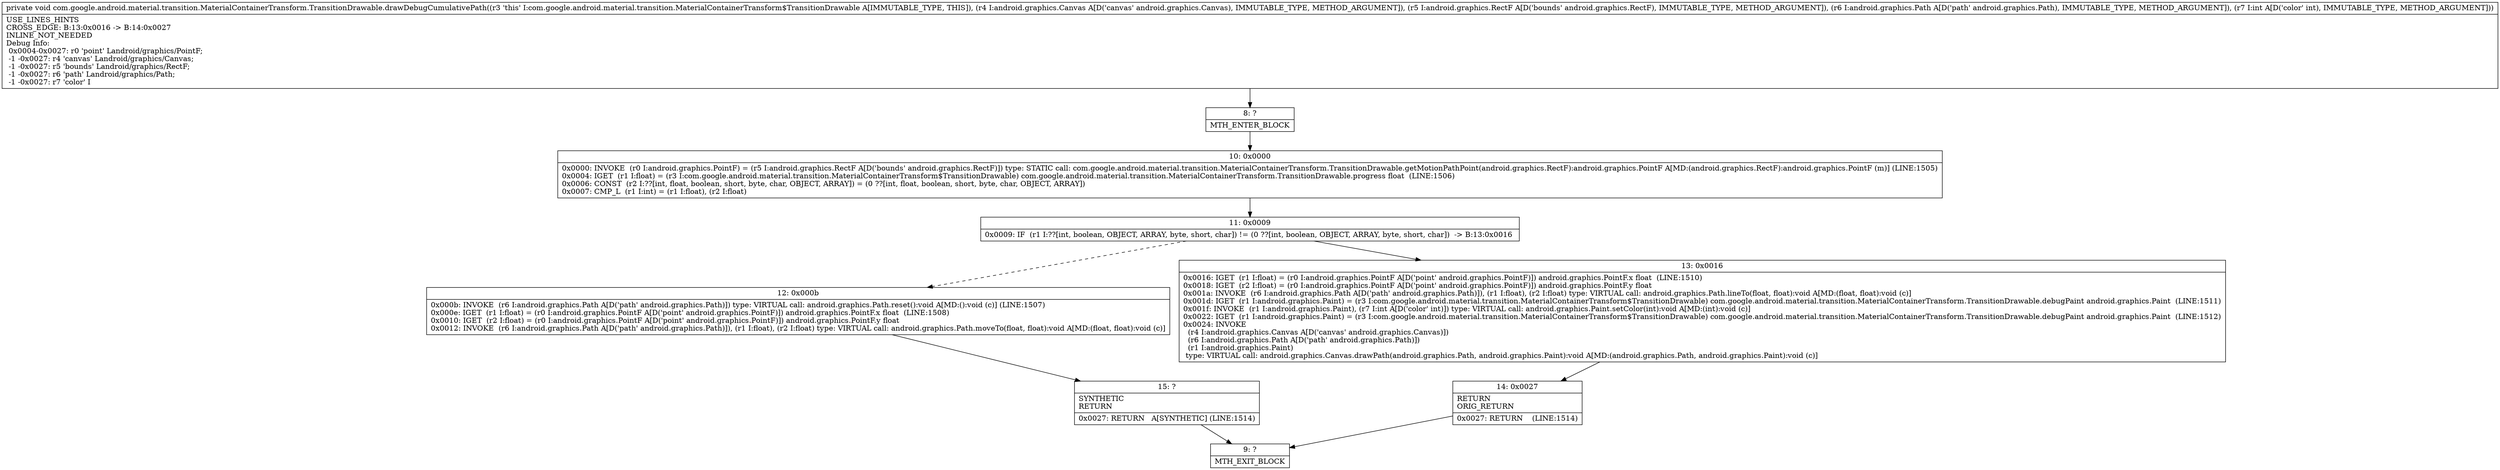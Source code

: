 digraph "CFG forcom.google.android.material.transition.MaterialContainerTransform.TransitionDrawable.drawDebugCumulativePath(Landroid\/graphics\/Canvas;Landroid\/graphics\/RectF;Landroid\/graphics\/Path;I)V" {
Node_8 [shape=record,label="{8\:\ ?|MTH_ENTER_BLOCK\l}"];
Node_10 [shape=record,label="{10\:\ 0x0000|0x0000: INVOKE  (r0 I:android.graphics.PointF) = (r5 I:android.graphics.RectF A[D('bounds' android.graphics.RectF)]) type: STATIC call: com.google.android.material.transition.MaterialContainerTransform.TransitionDrawable.getMotionPathPoint(android.graphics.RectF):android.graphics.PointF A[MD:(android.graphics.RectF):android.graphics.PointF (m)] (LINE:1505)\l0x0004: IGET  (r1 I:float) = (r3 I:com.google.android.material.transition.MaterialContainerTransform$TransitionDrawable) com.google.android.material.transition.MaterialContainerTransform.TransitionDrawable.progress float  (LINE:1506)\l0x0006: CONST  (r2 I:??[int, float, boolean, short, byte, char, OBJECT, ARRAY]) = (0 ??[int, float, boolean, short, byte, char, OBJECT, ARRAY]) \l0x0007: CMP_L  (r1 I:int) = (r1 I:float), (r2 I:float) \l}"];
Node_11 [shape=record,label="{11\:\ 0x0009|0x0009: IF  (r1 I:??[int, boolean, OBJECT, ARRAY, byte, short, char]) != (0 ??[int, boolean, OBJECT, ARRAY, byte, short, char])  \-\> B:13:0x0016 \l}"];
Node_12 [shape=record,label="{12\:\ 0x000b|0x000b: INVOKE  (r6 I:android.graphics.Path A[D('path' android.graphics.Path)]) type: VIRTUAL call: android.graphics.Path.reset():void A[MD:():void (c)] (LINE:1507)\l0x000e: IGET  (r1 I:float) = (r0 I:android.graphics.PointF A[D('point' android.graphics.PointF)]) android.graphics.PointF.x float  (LINE:1508)\l0x0010: IGET  (r2 I:float) = (r0 I:android.graphics.PointF A[D('point' android.graphics.PointF)]) android.graphics.PointF.y float \l0x0012: INVOKE  (r6 I:android.graphics.Path A[D('path' android.graphics.Path)]), (r1 I:float), (r2 I:float) type: VIRTUAL call: android.graphics.Path.moveTo(float, float):void A[MD:(float, float):void (c)]\l}"];
Node_15 [shape=record,label="{15\:\ ?|SYNTHETIC\lRETURN\l|0x0027: RETURN   A[SYNTHETIC] (LINE:1514)\l}"];
Node_9 [shape=record,label="{9\:\ ?|MTH_EXIT_BLOCK\l}"];
Node_13 [shape=record,label="{13\:\ 0x0016|0x0016: IGET  (r1 I:float) = (r0 I:android.graphics.PointF A[D('point' android.graphics.PointF)]) android.graphics.PointF.x float  (LINE:1510)\l0x0018: IGET  (r2 I:float) = (r0 I:android.graphics.PointF A[D('point' android.graphics.PointF)]) android.graphics.PointF.y float \l0x001a: INVOKE  (r6 I:android.graphics.Path A[D('path' android.graphics.Path)]), (r1 I:float), (r2 I:float) type: VIRTUAL call: android.graphics.Path.lineTo(float, float):void A[MD:(float, float):void (c)]\l0x001d: IGET  (r1 I:android.graphics.Paint) = (r3 I:com.google.android.material.transition.MaterialContainerTransform$TransitionDrawable) com.google.android.material.transition.MaterialContainerTransform.TransitionDrawable.debugPaint android.graphics.Paint  (LINE:1511)\l0x001f: INVOKE  (r1 I:android.graphics.Paint), (r7 I:int A[D('color' int)]) type: VIRTUAL call: android.graphics.Paint.setColor(int):void A[MD:(int):void (c)]\l0x0022: IGET  (r1 I:android.graphics.Paint) = (r3 I:com.google.android.material.transition.MaterialContainerTransform$TransitionDrawable) com.google.android.material.transition.MaterialContainerTransform.TransitionDrawable.debugPaint android.graphics.Paint  (LINE:1512)\l0x0024: INVOKE  \l  (r4 I:android.graphics.Canvas A[D('canvas' android.graphics.Canvas)])\l  (r6 I:android.graphics.Path A[D('path' android.graphics.Path)])\l  (r1 I:android.graphics.Paint)\l type: VIRTUAL call: android.graphics.Canvas.drawPath(android.graphics.Path, android.graphics.Paint):void A[MD:(android.graphics.Path, android.graphics.Paint):void (c)]\l}"];
Node_14 [shape=record,label="{14\:\ 0x0027|RETURN\lORIG_RETURN\l|0x0027: RETURN    (LINE:1514)\l}"];
MethodNode[shape=record,label="{private void com.google.android.material.transition.MaterialContainerTransform.TransitionDrawable.drawDebugCumulativePath((r3 'this' I:com.google.android.material.transition.MaterialContainerTransform$TransitionDrawable A[IMMUTABLE_TYPE, THIS]), (r4 I:android.graphics.Canvas A[D('canvas' android.graphics.Canvas), IMMUTABLE_TYPE, METHOD_ARGUMENT]), (r5 I:android.graphics.RectF A[D('bounds' android.graphics.RectF), IMMUTABLE_TYPE, METHOD_ARGUMENT]), (r6 I:android.graphics.Path A[D('path' android.graphics.Path), IMMUTABLE_TYPE, METHOD_ARGUMENT]), (r7 I:int A[D('color' int), IMMUTABLE_TYPE, METHOD_ARGUMENT]))  | USE_LINES_HINTS\lCROSS_EDGE: B:13:0x0016 \-\> B:14:0x0027\lINLINE_NOT_NEEDED\lDebug Info:\l  0x0004\-0x0027: r0 'point' Landroid\/graphics\/PointF;\l  \-1 \-0x0027: r4 'canvas' Landroid\/graphics\/Canvas;\l  \-1 \-0x0027: r5 'bounds' Landroid\/graphics\/RectF;\l  \-1 \-0x0027: r6 'path' Landroid\/graphics\/Path;\l  \-1 \-0x0027: r7 'color' I\l}"];
MethodNode -> Node_8;Node_8 -> Node_10;
Node_10 -> Node_11;
Node_11 -> Node_12[style=dashed];
Node_11 -> Node_13;
Node_12 -> Node_15;
Node_15 -> Node_9;
Node_13 -> Node_14;
Node_14 -> Node_9;
}

